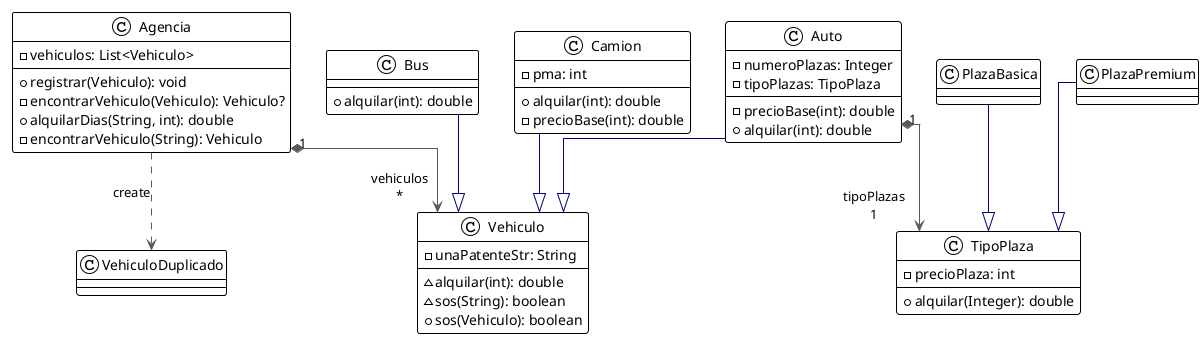 @startuml

!theme plain
top to bottom direction
skinparam linetype ortho

class Agencia {
  - vehiculos: List<Vehiculo>
  + registrar(Vehiculo): void
  - encontrarVehiculo(Vehiculo): Vehiculo?
  + alquilarDias(String, int): double
  - encontrarVehiculo(String): Vehiculo
}
class Auto {
  - numeroPlazas: Integer
  - tipoPlazas: TipoPlaza
  - precioBase(int): double
  + alquilar(int): double
}
class Bus {
  + alquilar(int): double
}
class Camion {
  - pma: int
  + alquilar(int): double
  - precioBase(int): double
}
class PlazaBasica
class PlazaPremium
class TipoPlaza {
  - precioPlaza: int
  + alquilar(Integer): double
}
class Vehiculo {
  - unaPatenteStr: String
  ~ alquilar(int): double
  ~ sos(String): boolean
  + sos(Vehiculo): boolean
}
class VehiculoDuplicado

Agencia           "1" *-[#595959,plain]-> "vehiculos\n*" Vehiculo          
Agencia            -[#595959,dashed]->  VehiculoDuplicado : "«create»"
Auto              "1" *-[#595959,plain]-> "tipoPlazas\n1" TipoPlaza         
Auto               -[#000082,plain]-^  Vehiculo          
Bus                -[#000082,plain]-^  Vehiculo          
Camion             -[#000082,plain]-^  Vehiculo          
PlazaBasica        -[#000082,plain]-^  TipoPlaza         
PlazaPremium       -[#000082,plain]-^  TipoPlaza         
@enduml
